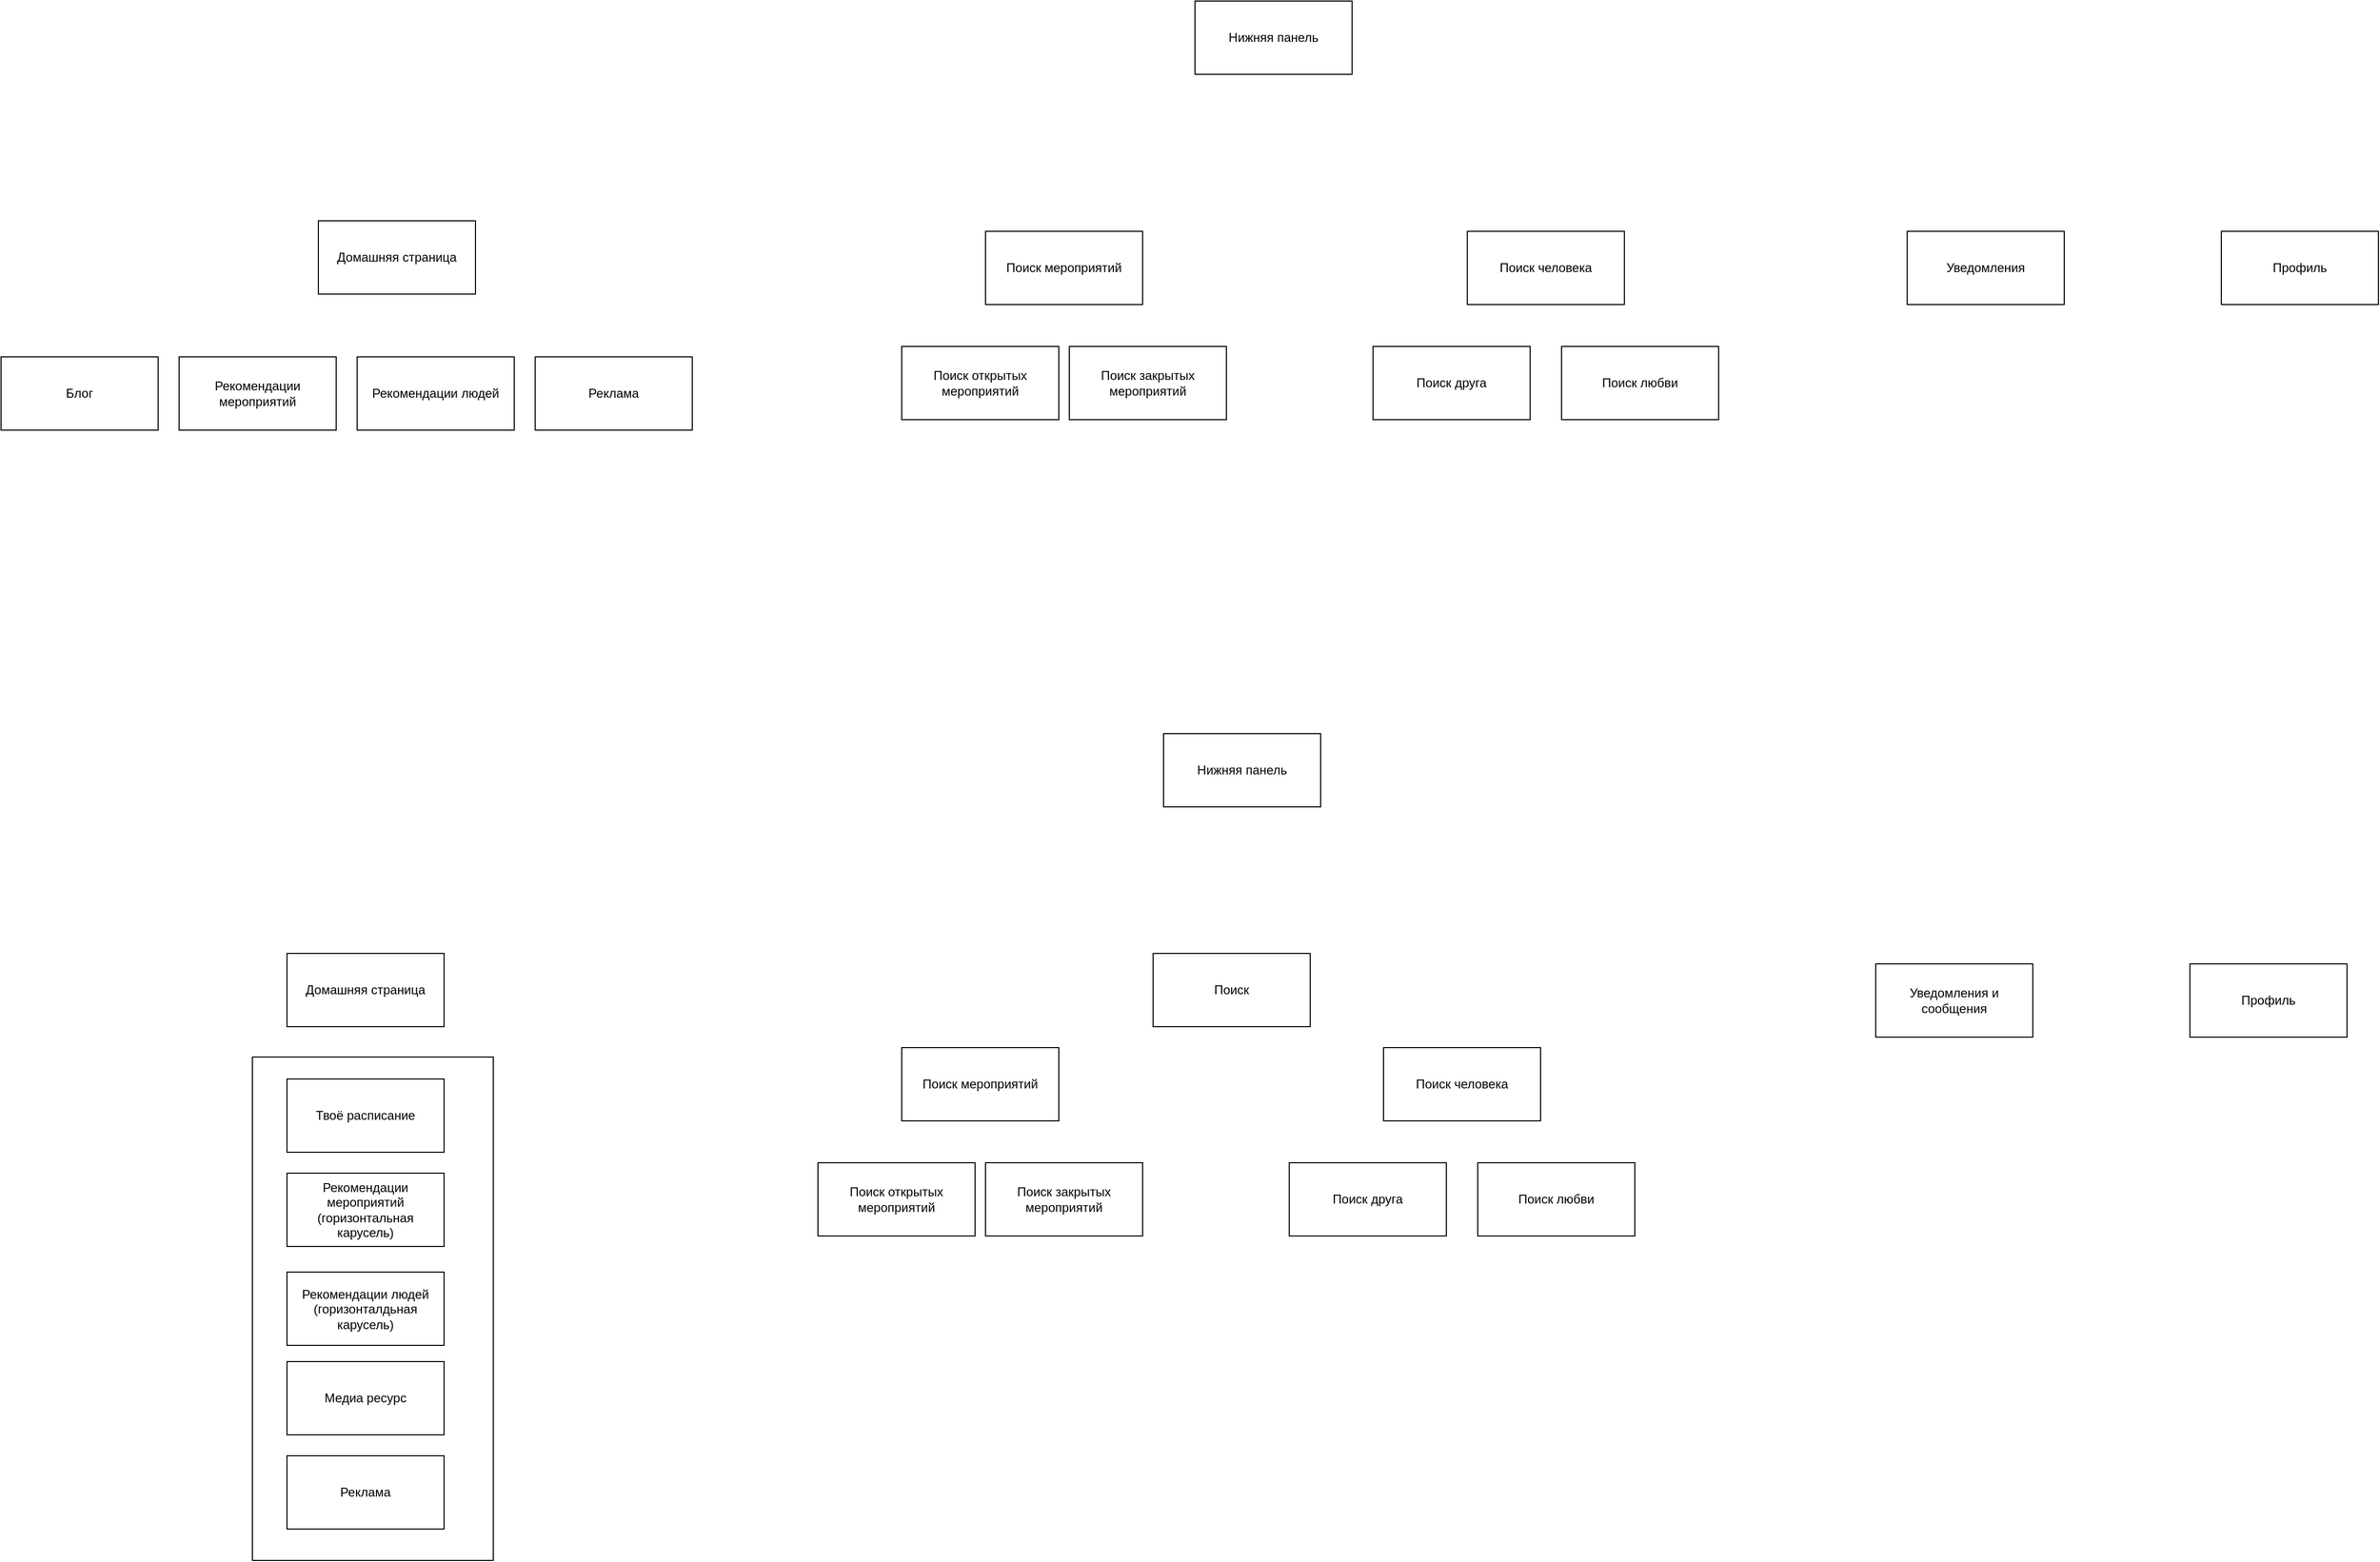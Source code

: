 <mxfile version="15.8.4" type="device"><diagram id="qoKBPkumv4y7Siwdmq2F" name="Страница 1"><mxGraphModel dx="2835" dy="1453" grid="1" gridSize="10" guides="1" tooltips="1" connect="1" arrows="1" fold="1" page="1" pageScale="1" pageWidth="827" pageHeight="1169" math="0" shadow="0"><root><mxCell id="0"/><mxCell id="1" parent="0"/><mxCell id="v0N_QTJ5gHo_sQBLeitV-33" value="" style="rounded=0;whiteSpace=wrap;html=1;" vertex="1" parent="1"><mxGeometry x="-470" y="1169" width="230" height="481" as="geometry"/></mxCell><mxCell id="v0N_QTJ5gHo_sQBLeitV-1" value="Домашняя страница" style="rounded=0;whiteSpace=wrap;html=1;" vertex="1" parent="1"><mxGeometry x="-407" y="370" width="150" height="70" as="geometry"/></mxCell><mxCell id="v0N_QTJ5gHo_sQBLeitV-2" value="Поиск друга" style="rounded=0;whiteSpace=wrap;html=1;" vertex="1" parent="1"><mxGeometry x="600" y="490" width="150" height="70" as="geometry"/></mxCell><mxCell id="v0N_QTJ5gHo_sQBLeitV-3" value="Поиск открытых мероприятий" style="rounded=0;whiteSpace=wrap;html=1;" vertex="1" parent="1"><mxGeometry x="150" y="490" width="150" height="70" as="geometry"/></mxCell><mxCell id="v0N_QTJ5gHo_sQBLeitV-5" value="Профиль" style="rounded=0;whiteSpace=wrap;html=1;" vertex="1" parent="1"><mxGeometry x="1410" y="380" width="150" height="70" as="geometry"/></mxCell><mxCell id="v0N_QTJ5gHo_sQBLeitV-6" value="Поиск закрытых мероприятий" style="rounded=0;whiteSpace=wrap;html=1;" vertex="1" parent="1"><mxGeometry x="310" y="490" width="150" height="70" as="geometry"/></mxCell><mxCell id="v0N_QTJ5gHo_sQBLeitV-7" value="Нижняя панель" style="rounded=0;whiteSpace=wrap;html=1;" vertex="1" parent="1"><mxGeometry x="430" y="160" width="150" height="70" as="geometry"/></mxCell><mxCell id="v0N_QTJ5gHo_sQBLeitV-8" value="Поиск мероприятий" style="rounded=0;whiteSpace=wrap;html=1;" vertex="1" parent="1"><mxGeometry x="230" y="380" width="150" height="70" as="geometry"/></mxCell><mxCell id="v0N_QTJ5gHo_sQBLeitV-9" value="Поиск любви" style="rounded=0;whiteSpace=wrap;html=1;" vertex="1" parent="1"><mxGeometry x="780" y="490" width="150" height="70" as="geometry"/></mxCell><mxCell id="v0N_QTJ5gHo_sQBLeitV-10" value="Блог" style="rounded=0;whiteSpace=wrap;html=1;" vertex="1" parent="1"><mxGeometry x="-710" y="500" width="150" height="70" as="geometry"/></mxCell><mxCell id="v0N_QTJ5gHo_sQBLeitV-11" value="Рекомендации мероприятий" style="rounded=0;whiteSpace=wrap;html=1;" vertex="1" parent="1"><mxGeometry x="-540" y="500" width="150" height="70" as="geometry"/></mxCell><mxCell id="v0N_QTJ5gHo_sQBLeitV-12" value="Реклама" style="rounded=0;whiteSpace=wrap;html=1;" vertex="1" parent="1"><mxGeometry x="-200" y="500" width="150" height="70" as="geometry"/></mxCell><mxCell id="v0N_QTJ5gHo_sQBLeitV-13" value="Поиск человека" style="rounded=0;whiteSpace=wrap;html=1;" vertex="1" parent="1"><mxGeometry x="690" y="380" width="150" height="70" as="geometry"/></mxCell><mxCell id="v0N_QTJ5gHo_sQBLeitV-14" value="Уведомления" style="rounded=0;whiteSpace=wrap;html=1;" vertex="1" parent="1"><mxGeometry x="1110" y="380" width="150" height="70" as="geometry"/></mxCell><mxCell id="v0N_QTJ5gHo_sQBLeitV-16" value="Рекомендации людей" style="rounded=0;whiteSpace=wrap;html=1;" vertex="1" parent="1"><mxGeometry x="-370" y="500" width="150" height="70" as="geometry"/></mxCell><mxCell id="v0N_QTJ5gHo_sQBLeitV-17" value="Домашняя страница" style="rounded=0;whiteSpace=wrap;html=1;" vertex="1" parent="1"><mxGeometry x="-437" y="1070" width="150" height="70" as="geometry"/></mxCell><mxCell id="v0N_QTJ5gHo_sQBLeitV-18" value="Поиск друга" style="rounded=0;whiteSpace=wrap;html=1;" vertex="1" parent="1"><mxGeometry x="520" y="1270" width="150" height="70" as="geometry"/></mxCell><mxCell id="v0N_QTJ5gHo_sQBLeitV-19" value="Поиск открытых мероприятий" style="rounded=0;whiteSpace=wrap;html=1;" vertex="1" parent="1"><mxGeometry x="70" y="1270" width="150" height="70" as="geometry"/></mxCell><mxCell id="v0N_QTJ5gHo_sQBLeitV-20" value="Профиль" style="rounded=0;whiteSpace=wrap;html=1;" vertex="1" parent="1"><mxGeometry x="1380" y="1080" width="150" height="70" as="geometry"/></mxCell><mxCell id="v0N_QTJ5gHo_sQBLeitV-21" value="Поиск закрытых мероприятий" style="rounded=0;whiteSpace=wrap;html=1;" vertex="1" parent="1"><mxGeometry x="230" y="1270" width="150" height="70" as="geometry"/></mxCell><mxCell id="v0N_QTJ5gHo_sQBLeitV-22" value="Нижняя панель" style="rounded=0;whiteSpace=wrap;html=1;" vertex="1" parent="1"><mxGeometry x="400" y="860" width="150" height="70" as="geometry"/></mxCell><mxCell id="v0N_QTJ5gHo_sQBLeitV-23" value="Поиск мероприятий" style="rounded=0;whiteSpace=wrap;html=1;" vertex="1" parent="1"><mxGeometry x="150" y="1160" width="150" height="70" as="geometry"/></mxCell><mxCell id="v0N_QTJ5gHo_sQBLeitV-24" value="Поиск любви" style="rounded=0;whiteSpace=wrap;html=1;" vertex="1" parent="1"><mxGeometry x="700" y="1270" width="150" height="70" as="geometry"/></mxCell><mxCell id="v0N_QTJ5gHo_sQBLeitV-25" value="Медиа ресурс" style="rounded=0;whiteSpace=wrap;html=1;" vertex="1" parent="1"><mxGeometry x="-437" y="1460" width="150" height="70" as="geometry"/></mxCell><mxCell id="v0N_QTJ5gHo_sQBLeitV-26" value="Рекомендации мероприятий&lt;br&gt;(горизонтальная карусель)" style="rounded=0;whiteSpace=wrap;html=1;" vertex="1" parent="1"><mxGeometry x="-437" y="1280" width="150" height="70" as="geometry"/></mxCell><mxCell id="v0N_QTJ5gHo_sQBLeitV-27" value="Реклама" style="rounded=0;whiteSpace=wrap;html=1;" vertex="1" parent="1"><mxGeometry x="-437" y="1550" width="150" height="70" as="geometry"/></mxCell><mxCell id="v0N_QTJ5gHo_sQBLeitV-28" value="Поиск человека" style="rounded=0;whiteSpace=wrap;html=1;" vertex="1" parent="1"><mxGeometry x="610" y="1160" width="150" height="70" as="geometry"/></mxCell><mxCell id="v0N_QTJ5gHo_sQBLeitV-29" value="Уведомления и сообщения" style="rounded=0;whiteSpace=wrap;html=1;" vertex="1" parent="1"><mxGeometry x="1080" y="1080" width="150" height="70" as="geometry"/></mxCell><mxCell id="v0N_QTJ5gHo_sQBLeitV-30" value="Рекомендации людей&lt;br&gt;(горизонталдьная карусель)" style="rounded=0;whiteSpace=wrap;html=1;" vertex="1" parent="1"><mxGeometry x="-437" y="1374.5" width="150" height="70" as="geometry"/></mxCell><mxCell id="v0N_QTJ5gHo_sQBLeitV-31" value="Поиск" style="rounded=0;whiteSpace=wrap;html=1;" vertex="1" parent="1"><mxGeometry x="390" y="1070" width="150" height="70" as="geometry"/></mxCell><mxCell id="v0N_QTJ5gHo_sQBLeitV-32" value="Твоё расписание" style="rounded=0;whiteSpace=wrap;html=1;" vertex="1" parent="1"><mxGeometry x="-437" y="1190" width="150" height="70" as="geometry"/></mxCell></root></mxGraphModel></diagram></mxfile>